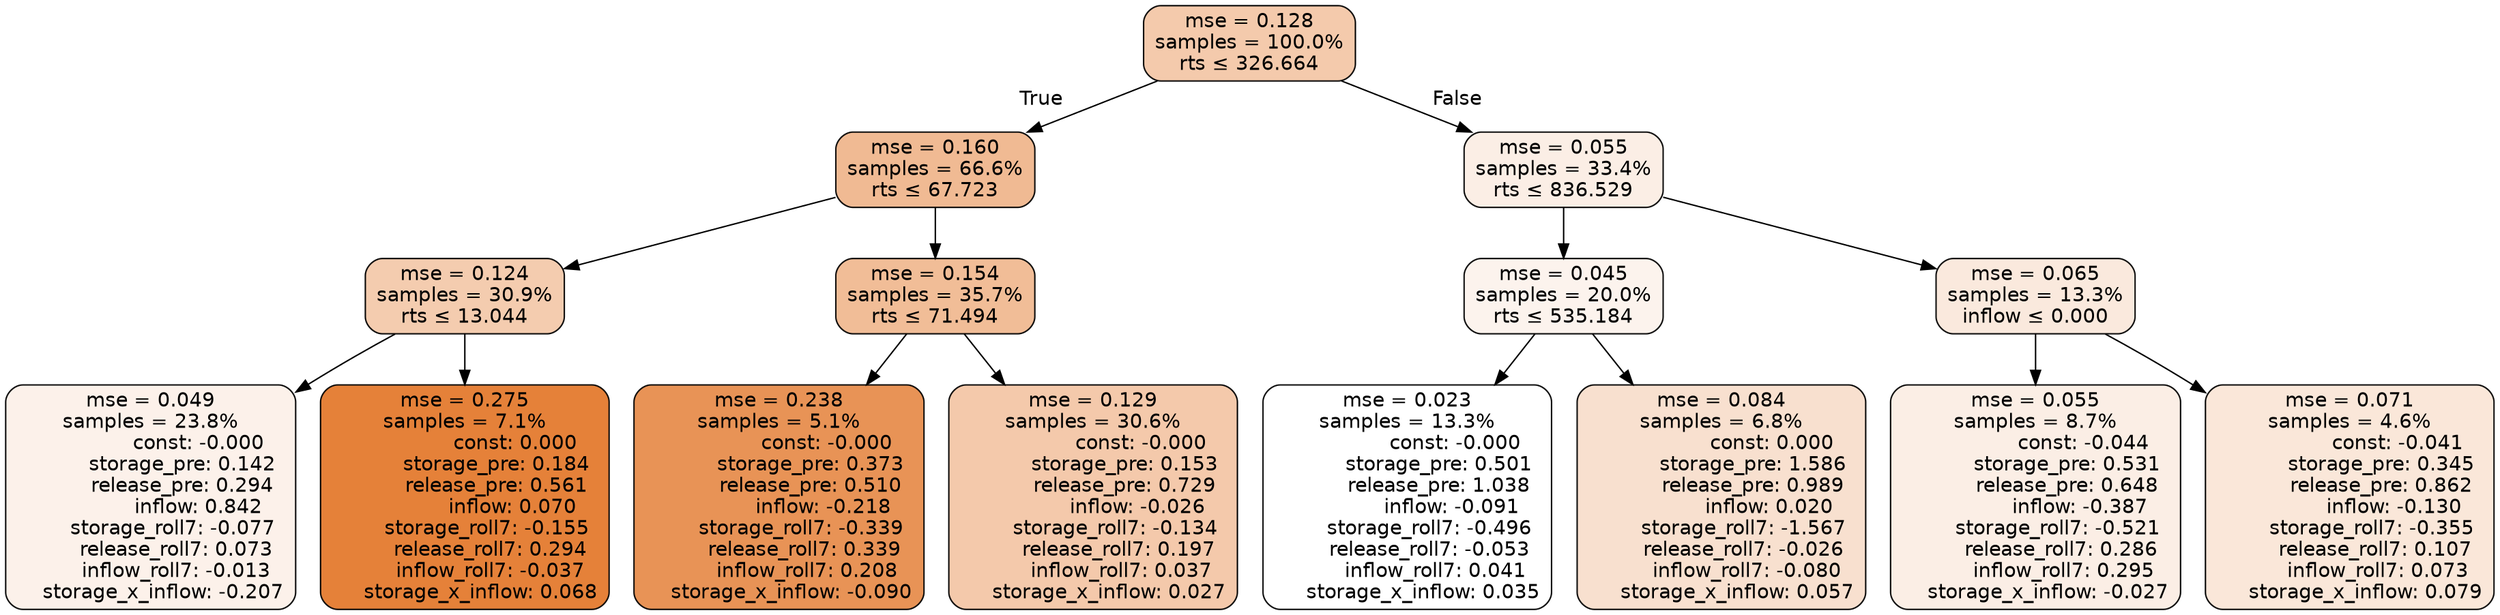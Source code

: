 digraph tree {
bgcolor="transparent"
node [shape=rectangle, style="filled, rounded", color="black", fontname=helvetica] ;
edge [fontname=helvetica] ;
	"0" [label="mse = 0.128
samples = 100.0%
rts &le; 326.664", fillcolor="#f4caac"]
	"1" [label="mse = 0.160
samples = 66.6%
rts &le; 67.723", fillcolor="#f0ba93"]
	"2" [label="mse = 0.124
samples = 30.9%
rts &le; 13.044", fillcolor="#f4ccaf"]
	"3" [label="mse = 0.049
samples = 23.8%
               const: -0.000
          storage_pre: 0.142
          release_pre: 0.294
               inflow: 0.842
       storage_roll7: -0.077
        release_roll7: 0.073
        inflow_roll7: -0.013
    storage_x_inflow: -0.207", fillcolor="#fcf1ea"]
	"4" [label="mse = 0.275
samples = 7.1%
                const: 0.000
          storage_pre: 0.184
          release_pre: 0.561
               inflow: 0.070
       storage_roll7: -0.155
        release_roll7: 0.294
        inflow_roll7: -0.037
     storage_x_inflow: 0.068", fillcolor="#e58139"]
	"5" [label="mse = 0.154
samples = 35.7%
rts &le; 71.494", fillcolor="#f1bd97"]
	"6" [label="mse = 0.238
samples = 5.1%
               const: -0.000
          storage_pre: 0.373
          release_pre: 0.510
              inflow: -0.218
       storage_roll7: -0.339
        release_roll7: 0.339
         inflow_roll7: 0.208
    storage_x_inflow: -0.090", fillcolor="#e89356"]
	"7" [label="mse = 0.129
samples = 30.6%
               const: -0.000
          storage_pre: 0.153
          release_pre: 0.729
              inflow: -0.026
       storage_roll7: -0.134
        release_roll7: 0.197
         inflow_roll7: 0.037
     storage_x_inflow: 0.027", fillcolor="#f4c9ab"]
	"8" [label="mse = 0.055
samples = 33.4%
rts &le; 836.529", fillcolor="#fbeee5"]
	"9" [label="mse = 0.045
samples = 20.0%
rts &le; 535.184", fillcolor="#fcf3ed"]
	"10" [label="mse = 0.023
samples = 13.3%
               const: -0.000
          storage_pre: 0.501
          release_pre: 1.038
              inflow: -0.091
       storage_roll7: -0.496
       release_roll7: -0.053
         inflow_roll7: 0.041
     storage_x_inflow: 0.035", fillcolor="#ffffff"]
	"11" [label="mse = 0.084
samples = 6.8%
                const: 0.000
          storage_pre: 1.586
          release_pre: 0.989
               inflow: 0.020
       storage_roll7: -1.567
       release_roll7: -0.026
        inflow_roll7: -0.080
     storage_x_inflow: 0.057", fillcolor="#f8e0cf"]
	"12" [label="mse = 0.065
samples = 13.3%
inflow &le; 0.000", fillcolor="#fae9dd"]
	"13" [label="mse = 0.055
samples = 8.7%
               const: -0.044
          storage_pre: 0.531
          release_pre: 0.648
              inflow: -0.387
       storage_roll7: -0.521
        release_roll7: 0.286
         inflow_roll7: 0.295
    storage_x_inflow: -0.027", fillcolor="#fbeee5"]
	"14" [label="mse = 0.071
samples = 4.6%
               const: -0.041
          storage_pre: 0.345
          release_pre: 0.862
              inflow: -0.130
       storage_roll7: -0.355
        release_roll7: 0.107
         inflow_roll7: 0.073
     storage_x_inflow: 0.079", fillcolor="#fae7d9"]

	"0" -> "1" [labeldistance=2.5, labelangle=45, headlabel="True"]
	"1" -> "2"
	"2" -> "3"
	"2" -> "4"
	"1" -> "5"
	"5" -> "6"
	"5" -> "7"
	"0" -> "8" [labeldistance=2.5, labelangle=-45, headlabel="False"]
	"8" -> "9"
	"9" -> "10"
	"9" -> "11"
	"8" -> "12"
	"12" -> "13"
	"12" -> "14"
}